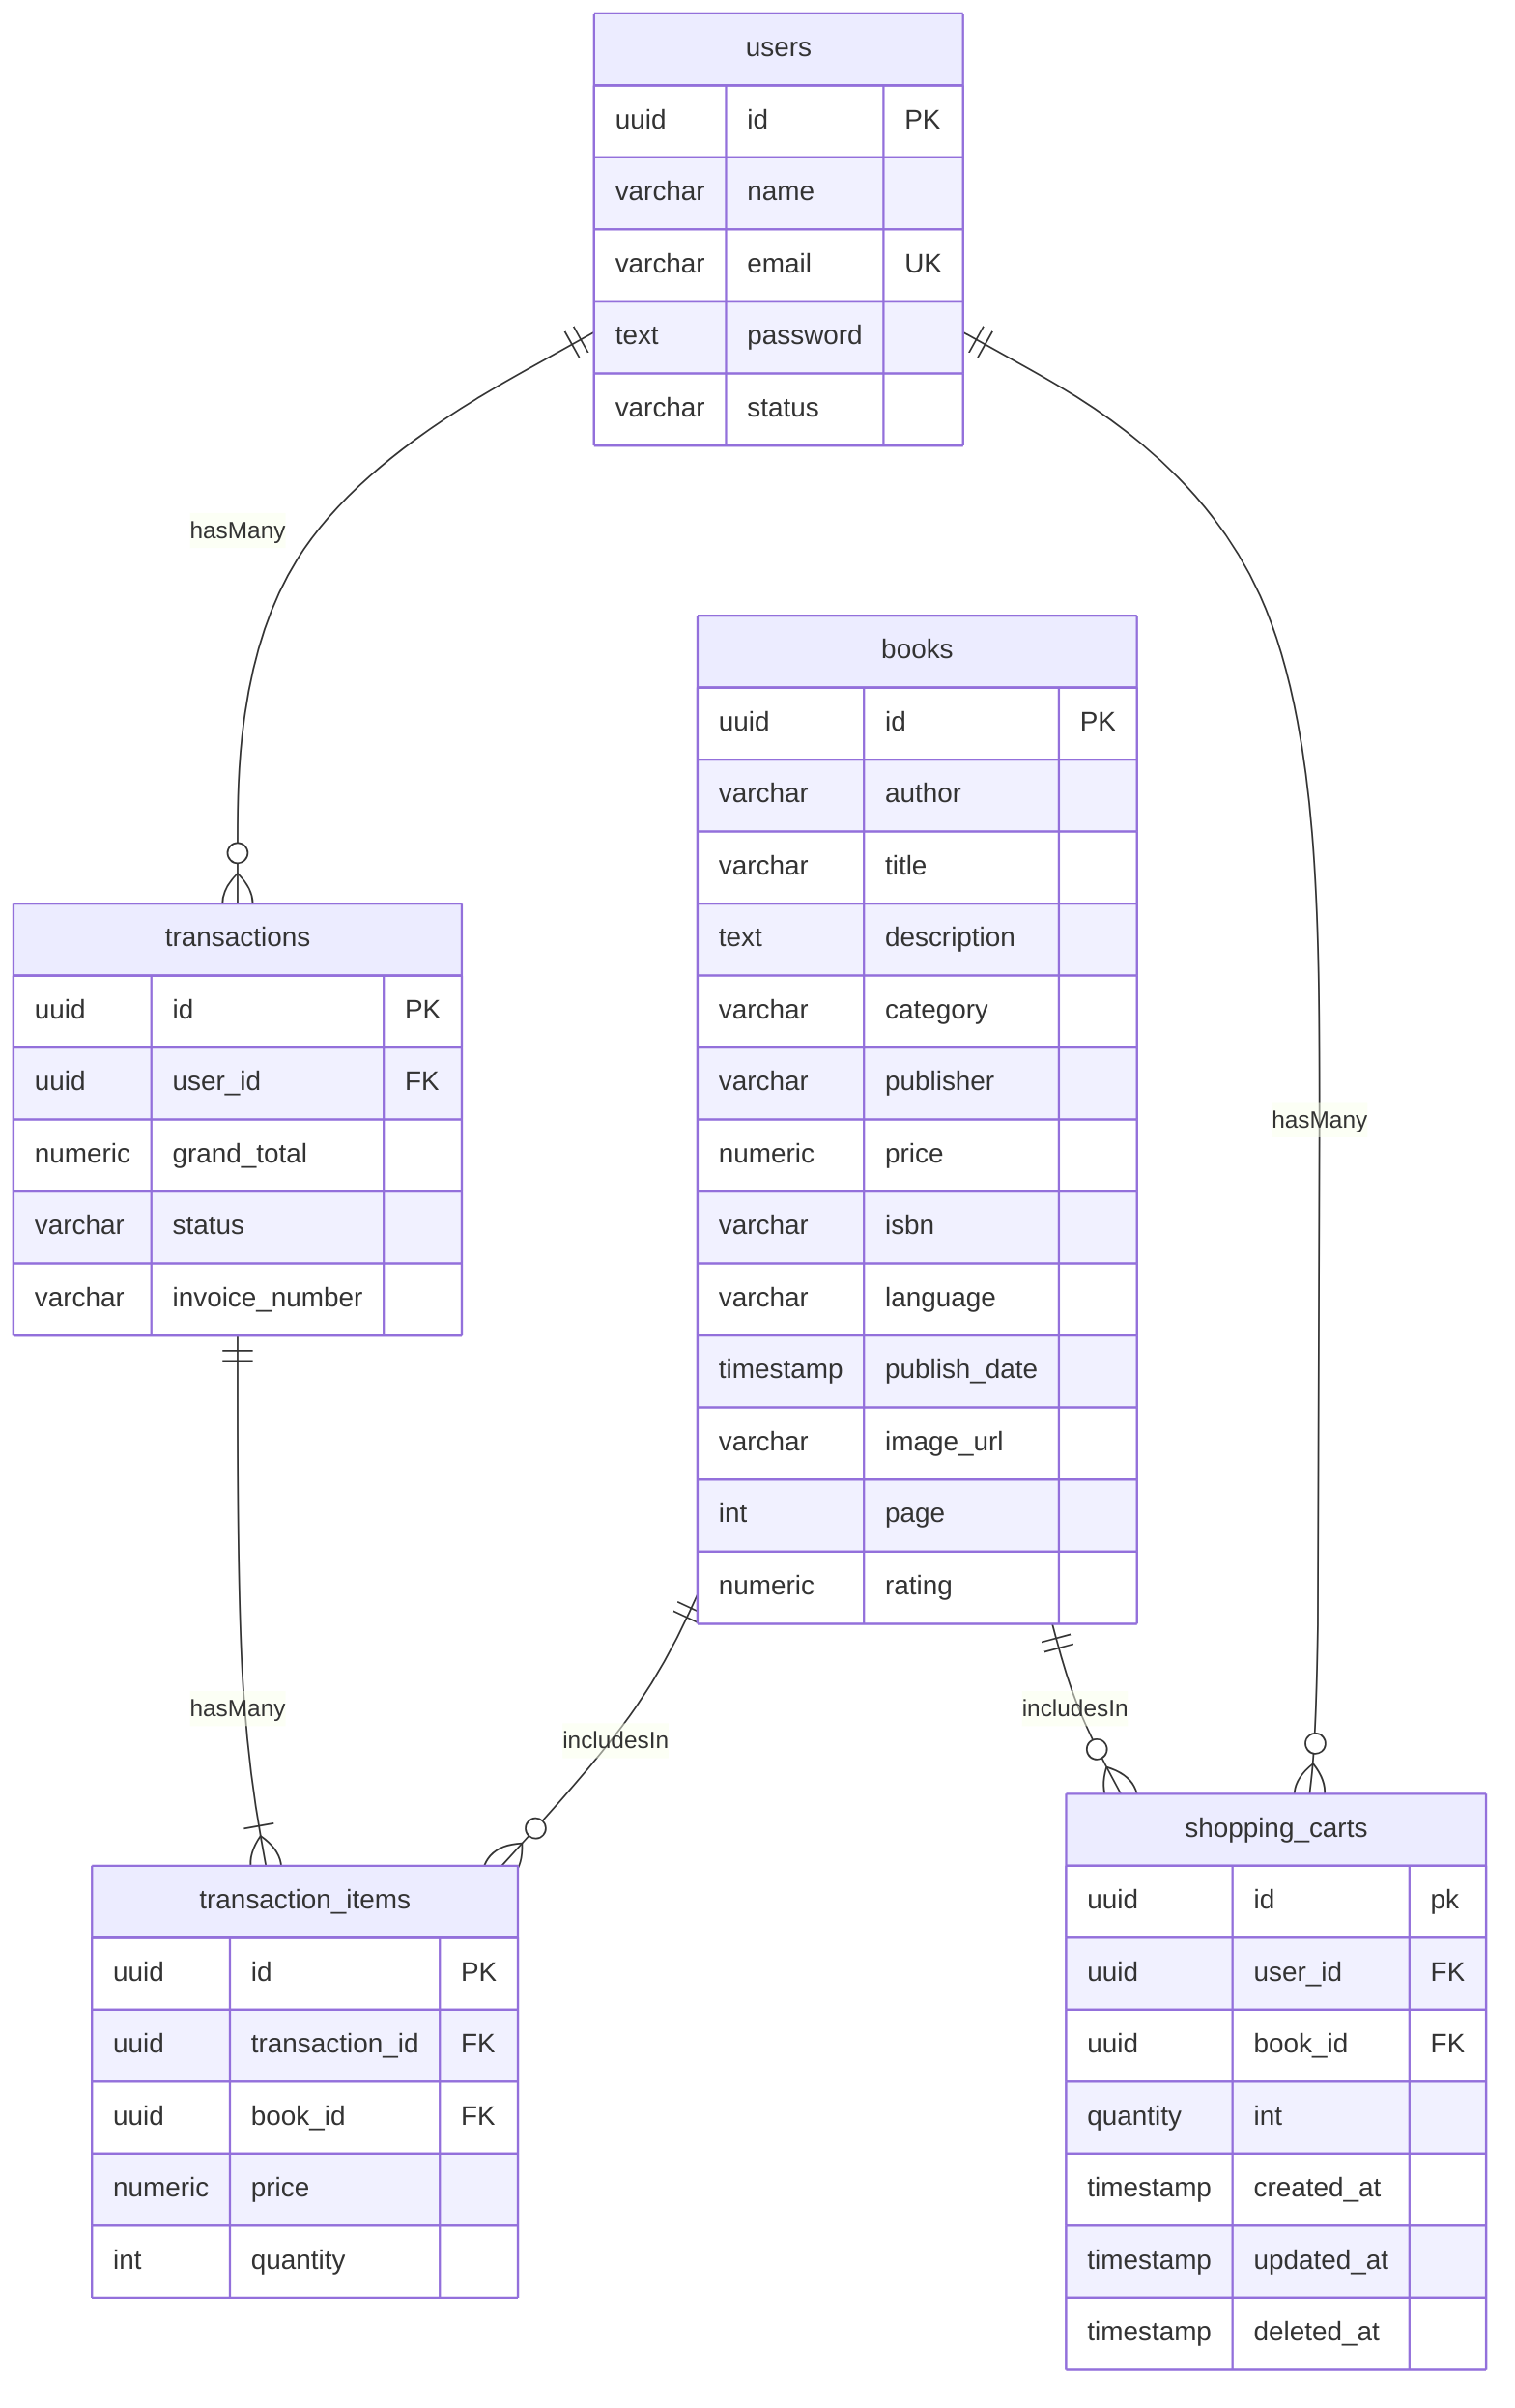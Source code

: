 erDiagram
    users ||--o{ transactions: hasMany
    books ||--o{ transaction_items: includesIn 
    transactions ||--|{ transaction_items: hasMany
    users ||--o{ shopping_carts: hasMany
    books ||--o{ shopping_carts: includesIn 
    
    users {
        uuid id PK
        varchar name
        varchar email UK
        text password
        varchar status
    }

    books {
        uuid id PK
        varchar author
        varchar title
        text description
        varchar category
        varchar publisher
        numeric price
        varchar isbn
        varchar language
        timestamp publish_date
        varchar image_url
        int page
        numeric rating
    }

    shopping_carts {
        uuid id pk 
        uuid user_id FK
        uuid book_id FK
        quantity int 
        timestamp created_at
        timestamp updated_at
        timestamp deleted_at
    }

    transactions {
        uuid id PK
        uuid user_id FK
        numeric grand_total
        varchar status
        varchar invoice_number
    }

    transaction_items {
        uuid id PK
        uuid transaction_id FK
        uuid book_id FK
        numeric price
        int quantity
    }